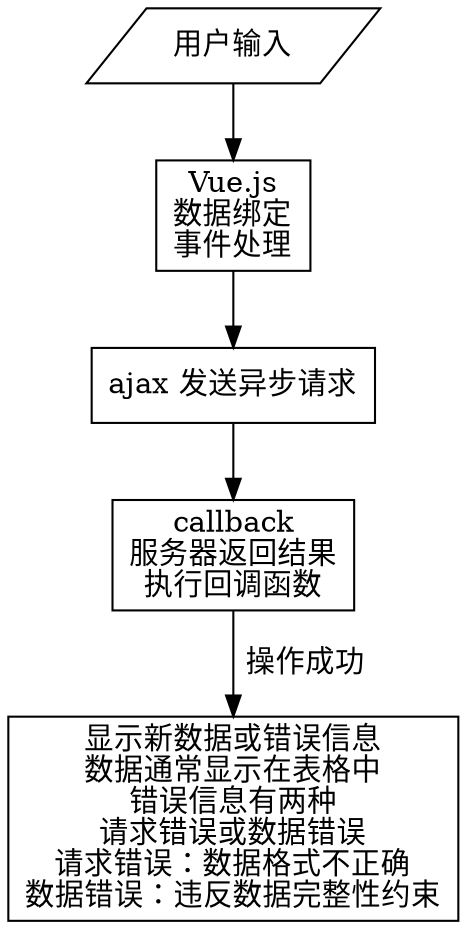 digraph{
    node[shape="box"]
    input[label="用户输入",shape="parallelogram"]
    input->vue
    vue[label="Vue.js\n数据绑定\n事件处理"]
    vue->ajax
    ajax[label="ajax 发送异步请求"]
    ajax->callback
    callback[label="callback\n服务器返回结果\n执行回调函数"]
    callback->succ[label="  操作成功"]
    succ[label="显示新数据或错误信息\n数据通常显示在表格中\n错误信息有两种\n请求错误或数据错误\n请求错误：数据格式不正确\n数据错误：违反数据完整性约束"]
}